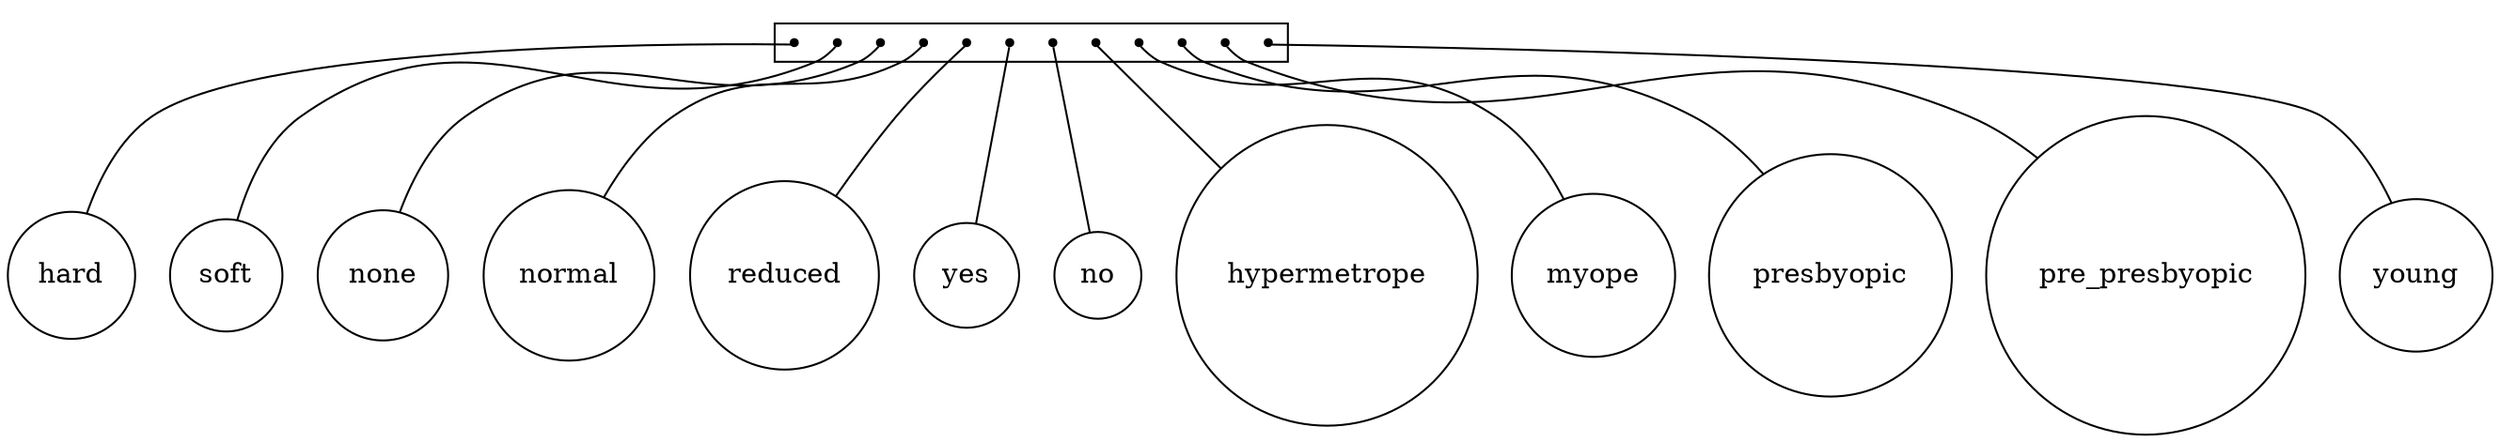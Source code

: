 strict digraph "linear_2-structure" {
compound=true;
fontname=Verdana;
fontsize=12;
newrank=true;
node [shape=circle];
hard;
soft;
none;
normal;
reduced;
yes;
no;
hypermetrope;
myope;
presbyopic;
pre_presbyopic;
young;
subgraph cluster_softnonenopre_presbyopicnormalhardyounghypermetropemyopereducedyespresbyopic {
node [shape=point];
s_hard;
s_soft;
s_none;
s_normal;
s_reduced;
s_yes;
s_no;
s_hypermetrope;
s_myope;
s_presbyopic;
s_pre_presbyopic;
s_young;
}

s_hard -> hard  [arrowhead=none];
s_soft -> soft  [arrowhead=none];
s_none -> none  [arrowhead=none];
s_normal -> normal  [arrowhead=none];
s_reduced -> reduced  [arrowhead=none];
s_yes -> yes  [arrowhead=none];
s_no -> no  [arrowhead=none];
s_hypermetrope -> hypermetrope  [arrowhead=none];
s_myope -> myope  [arrowhead=none];
s_presbyopic -> presbyopic  [arrowhead=none];
s_pre_presbyopic -> pre_presbyopic  [arrowhead=none];
s_young -> young  [arrowhead=none];
}
